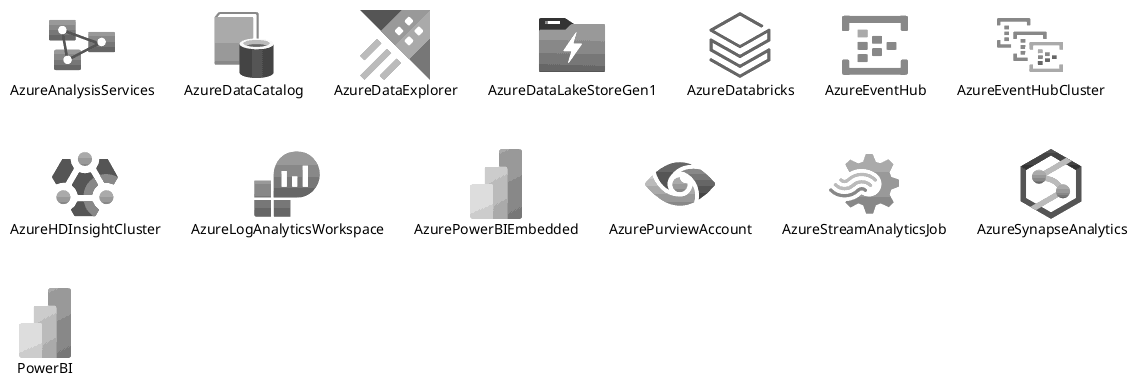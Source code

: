 @startuml

!include <azure/AzureCommon>
!include <azure/AzureC4Integration>

'!include <azure/AIMachineLearning/all>
!include <azure/Analytics/all>
''!include <azure/Blockchain/all>
'!include <azure/Compute/all>
'!include <azure/Containers/all>
'!include <azure/Databases/all>
'!include <azure/Devops/all>
'!include <azure/General/all>
''!include <azure/Health/all>
'!include <azure/Identity/all>
'!include <azure/Integration/all>
'!include <azure/InternetOfThings/all>
''!include <azure/Intune/all>
'!include <azure/Management/all>
'!include <azure/Media/all>
''!include <azure/Migrate/all>
'!include <azure/Mobile/all>
'!include <azure/Networking/all>
'!include <azure/Security/all>
''!include <azure/Stack/all>
'!include <azure/Storage/all>
'!include <azure/Web/all>


listsprites

@enduml
